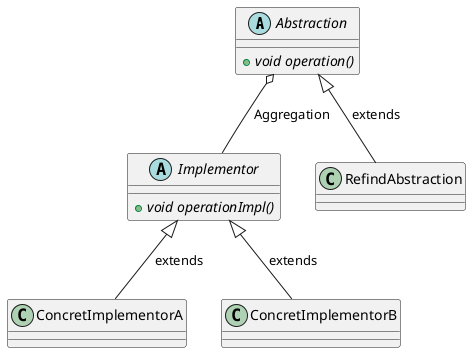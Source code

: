 @startuml
abstract class Abstraction{
    + {abstract} void operation()
}

abstract class Implementor{
    + {abstract} void operationImpl()
}

class RefindAbstraction
class ConcretImplementorA
class ConcretImplementorB

Abstraction <|-- RefindAbstraction : extends
Implementor <|-- ConcretImplementorA : extends
Implementor <|-- ConcretImplementorB : extends
Abstraction o-- Implementor : Aggregation
@enduml